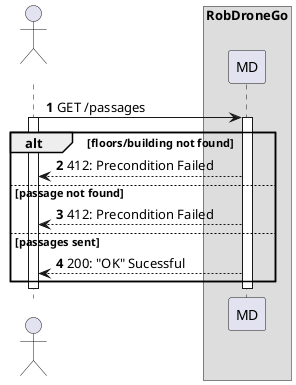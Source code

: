 @startuml
autonumber

actor " " as actor
box "RobDroneGo"
participant "MD" as mdr


actor -> mdr: GET /passages
activate actor
    activate mdr
    alt floors/building not found
        mdr --> actor : 412: Precondition Failed
    else passage not found
        actor <-- mdr : 412: Precondition Failed
    else passages sent
        actor <-- mdr : 200: "OK" Sucessful
    end

    deactivate mdr
deactivate actor


@enduml


